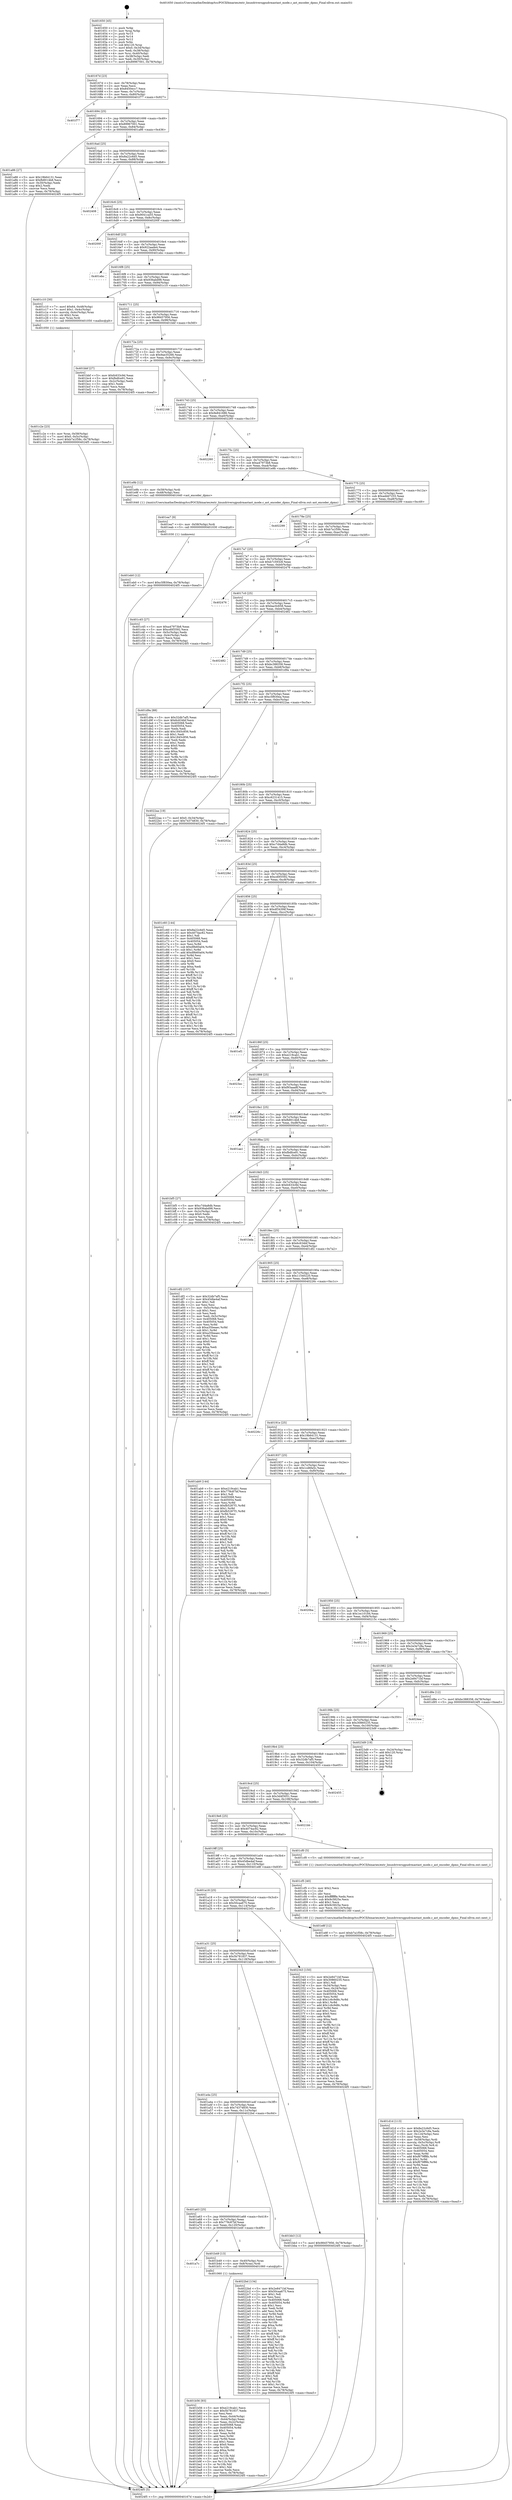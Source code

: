 digraph "0x401650" {
  label = "0x401650 (/mnt/c/Users/mathe/Desktop/tcc/POCII/binaries/extr_linuxdriversgpudrmastast_mode.c_ast_encoder_dpms_Final-ollvm.out::main(0))"
  labelloc = "t"
  node[shape=record]

  Entry [label="",width=0.3,height=0.3,shape=circle,fillcolor=black,style=filled]
  "0x40167d" [label="{
     0x40167d [23]\l
     | [instrs]\l
     &nbsp;&nbsp;0x40167d \<+3\>: mov -0x78(%rbp),%eax\l
     &nbsp;&nbsp;0x401680 \<+2\>: mov %eax,%ecx\l
     &nbsp;&nbsp;0x401682 \<+6\>: sub $0x8450ecc7,%ecx\l
     &nbsp;&nbsp;0x401688 \<+3\>: mov %eax,-0x7c(%rbp)\l
     &nbsp;&nbsp;0x40168b \<+3\>: mov %ecx,-0x80(%rbp)\l
     &nbsp;&nbsp;0x40168e \<+6\>: je 0000000000401f77 \<main+0x927\>\l
  }"]
  "0x401f77" [label="{
     0x401f77\l
  }", style=dashed]
  "0x401694" [label="{
     0x401694 [25]\l
     | [instrs]\l
     &nbsp;&nbsp;0x401694 \<+5\>: jmp 0000000000401699 \<main+0x49\>\l
     &nbsp;&nbsp;0x401699 \<+3\>: mov -0x7c(%rbp),%eax\l
     &nbsp;&nbsp;0x40169c \<+5\>: sub $0x89967001,%eax\l
     &nbsp;&nbsp;0x4016a1 \<+6\>: mov %eax,-0x84(%rbp)\l
     &nbsp;&nbsp;0x4016a7 \<+6\>: je 0000000000401a86 \<main+0x436\>\l
  }"]
  Exit [label="",width=0.3,height=0.3,shape=circle,fillcolor=black,style=filled,peripheries=2]
  "0x401a86" [label="{
     0x401a86 [27]\l
     | [instrs]\l
     &nbsp;&nbsp;0x401a86 \<+5\>: mov $0x19b64131,%eax\l
     &nbsp;&nbsp;0x401a8b \<+5\>: mov $0xfb8014b8,%ecx\l
     &nbsp;&nbsp;0x401a90 \<+3\>: mov -0x30(%rbp),%edx\l
     &nbsp;&nbsp;0x401a93 \<+3\>: cmp $0x2,%edx\l
     &nbsp;&nbsp;0x401a96 \<+3\>: cmovne %ecx,%eax\l
     &nbsp;&nbsp;0x401a99 \<+3\>: mov %eax,-0x78(%rbp)\l
     &nbsp;&nbsp;0x401a9c \<+5\>: jmp 00000000004024f5 \<main+0xea5\>\l
  }"]
  "0x4016ad" [label="{
     0x4016ad [25]\l
     | [instrs]\l
     &nbsp;&nbsp;0x4016ad \<+5\>: jmp 00000000004016b2 \<main+0x62\>\l
     &nbsp;&nbsp;0x4016b2 \<+3\>: mov -0x7c(%rbp),%eax\l
     &nbsp;&nbsp;0x4016b5 \<+5\>: sub $0x8a22c6d5,%eax\l
     &nbsp;&nbsp;0x4016ba \<+6\>: mov %eax,-0x88(%rbp)\l
     &nbsp;&nbsp;0x4016c0 \<+6\>: je 0000000000402408 \<main+0xdb8\>\l
  }"]
  "0x4024f5" [label="{
     0x4024f5 [5]\l
     | [instrs]\l
     &nbsp;&nbsp;0x4024f5 \<+5\>: jmp 000000000040167d \<main+0x2d\>\l
  }"]
  "0x401650" [label="{
     0x401650 [45]\l
     | [instrs]\l
     &nbsp;&nbsp;0x401650 \<+1\>: push %rbp\l
     &nbsp;&nbsp;0x401651 \<+3\>: mov %rsp,%rbp\l
     &nbsp;&nbsp;0x401654 \<+2\>: push %r15\l
     &nbsp;&nbsp;0x401656 \<+2\>: push %r14\l
     &nbsp;&nbsp;0x401658 \<+2\>: push %r12\l
     &nbsp;&nbsp;0x40165a \<+1\>: push %rbx\l
     &nbsp;&nbsp;0x40165b \<+7\>: sub $0x120,%rsp\l
     &nbsp;&nbsp;0x401662 \<+7\>: movl $0x0,-0x34(%rbp)\l
     &nbsp;&nbsp;0x401669 \<+3\>: mov %edi,-0x38(%rbp)\l
     &nbsp;&nbsp;0x40166c \<+4\>: mov %rsi,-0x40(%rbp)\l
     &nbsp;&nbsp;0x401670 \<+3\>: mov -0x38(%rbp),%edi\l
     &nbsp;&nbsp;0x401673 \<+3\>: mov %edi,-0x30(%rbp)\l
     &nbsp;&nbsp;0x401676 \<+7\>: movl $0x89967001,-0x78(%rbp)\l
  }"]
  "0x401eb0" [label="{
     0x401eb0 [12]\l
     | [instrs]\l
     &nbsp;&nbsp;0x401eb0 \<+7\>: movl $0xc5f830ea,-0x78(%rbp)\l
     &nbsp;&nbsp;0x401eb7 \<+5\>: jmp 00000000004024f5 \<main+0xea5\>\l
  }"]
  "0x402408" [label="{
     0x402408\l
  }", style=dashed]
  "0x4016c6" [label="{
     0x4016c6 [25]\l
     | [instrs]\l
     &nbsp;&nbsp;0x4016c6 \<+5\>: jmp 00000000004016cb \<main+0x7b\>\l
     &nbsp;&nbsp;0x4016cb \<+3\>: mov -0x7c(%rbp),%eax\l
     &nbsp;&nbsp;0x4016ce \<+5\>: sub $0x9041ca55,%eax\l
     &nbsp;&nbsp;0x4016d3 \<+6\>: mov %eax,-0x8c(%rbp)\l
     &nbsp;&nbsp;0x4016d9 \<+6\>: je 000000000040200f \<main+0x9bf\>\l
  }"]
  "0x401ea7" [label="{
     0x401ea7 [9]\l
     | [instrs]\l
     &nbsp;&nbsp;0x401ea7 \<+4\>: mov -0x58(%rbp),%rdi\l
     &nbsp;&nbsp;0x401eab \<+5\>: call 0000000000401030 \<free@plt\>\l
     | [calls]\l
     &nbsp;&nbsp;0x401030 \{1\} (unknown)\l
  }"]
  "0x40200f" [label="{
     0x40200f\l
  }", style=dashed]
  "0x4016df" [label="{
     0x4016df [25]\l
     | [instrs]\l
     &nbsp;&nbsp;0x4016df \<+5\>: jmp 00000000004016e4 \<main+0x94\>\l
     &nbsp;&nbsp;0x4016e4 \<+3\>: mov -0x7c(%rbp),%eax\l
     &nbsp;&nbsp;0x4016e7 \<+5\>: sub $0x922aade4,%eax\l
     &nbsp;&nbsp;0x4016ec \<+6\>: mov %eax,-0x90(%rbp)\l
     &nbsp;&nbsp;0x4016f2 \<+6\>: je 0000000000401ebc \<main+0x86c\>\l
  }"]
  "0x401d1d" [label="{
     0x401d1d [113]\l
     | [instrs]\l
     &nbsp;&nbsp;0x401d1d \<+5\>: mov $0x8a22c6d5,%ecx\l
     &nbsp;&nbsp;0x401d22 \<+5\>: mov $0x2e3e7c8a,%edx\l
     &nbsp;&nbsp;0x401d27 \<+6\>: mov -0x124(%rbp),%esi\l
     &nbsp;&nbsp;0x401d2d \<+3\>: imul %eax,%esi\l
     &nbsp;&nbsp;0x401d30 \<+4\>: mov -0x58(%rbp),%rdi\l
     &nbsp;&nbsp;0x401d34 \<+4\>: movslq -0x5c(%rbp),%r8\l
     &nbsp;&nbsp;0x401d38 \<+4\>: mov %esi,(%rdi,%r8,4)\l
     &nbsp;&nbsp;0x401d3c \<+7\>: mov 0x405068,%eax\l
     &nbsp;&nbsp;0x401d43 \<+7\>: mov 0x405054,%esi\l
     &nbsp;&nbsp;0x401d4a \<+3\>: mov %eax,%r9d\l
     &nbsp;&nbsp;0x401d4d \<+7\>: add $0xf679ff8b,%r9d\l
     &nbsp;&nbsp;0x401d54 \<+4\>: sub $0x1,%r9d\l
     &nbsp;&nbsp;0x401d58 \<+7\>: sub $0xf679ff8b,%r9d\l
     &nbsp;&nbsp;0x401d5f \<+4\>: imul %r9d,%eax\l
     &nbsp;&nbsp;0x401d63 \<+3\>: and $0x1,%eax\l
     &nbsp;&nbsp;0x401d66 \<+3\>: cmp $0x0,%eax\l
     &nbsp;&nbsp;0x401d69 \<+4\>: sete %r10b\l
     &nbsp;&nbsp;0x401d6d \<+3\>: cmp $0xa,%esi\l
     &nbsp;&nbsp;0x401d70 \<+4\>: setl %r11b\l
     &nbsp;&nbsp;0x401d74 \<+3\>: mov %r10b,%bl\l
     &nbsp;&nbsp;0x401d77 \<+3\>: and %r11b,%bl\l
     &nbsp;&nbsp;0x401d7a \<+3\>: xor %r11b,%r10b\l
     &nbsp;&nbsp;0x401d7d \<+3\>: or %r10b,%bl\l
     &nbsp;&nbsp;0x401d80 \<+3\>: test $0x1,%bl\l
     &nbsp;&nbsp;0x401d83 \<+3\>: cmovne %edx,%ecx\l
     &nbsp;&nbsp;0x401d86 \<+3\>: mov %ecx,-0x78(%rbp)\l
     &nbsp;&nbsp;0x401d89 \<+5\>: jmp 00000000004024f5 \<main+0xea5\>\l
  }"]
  "0x401ebc" [label="{
     0x401ebc\l
  }", style=dashed]
  "0x4016f8" [label="{
     0x4016f8 [25]\l
     | [instrs]\l
     &nbsp;&nbsp;0x4016f8 \<+5\>: jmp 00000000004016fd \<main+0xad\>\l
     &nbsp;&nbsp;0x4016fd \<+3\>: mov -0x7c(%rbp),%eax\l
     &nbsp;&nbsp;0x401700 \<+5\>: sub $0x936abd98,%eax\l
     &nbsp;&nbsp;0x401705 \<+6\>: mov %eax,-0x94(%rbp)\l
     &nbsp;&nbsp;0x40170b \<+6\>: je 0000000000401c10 \<main+0x5c0\>\l
  }"]
  "0x401cf5" [label="{
     0x401cf5 [40]\l
     | [instrs]\l
     &nbsp;&nbsp;0x401cf5 \<+5\>: mov $0x2,%ecx\l
     &nbsp;&nbsp;0x401cfa \<+1\>: cltd\l
     &nbsp;&nbsp;0x401cfb \<+2\>: idiv %ecx\l
     &nbsp;&nbsp;0x401cfd \<+6\>: imul $0xfffffffe,%edx,%ecx\l
     &nbsp;&nbsp;0x401d03 \<+6\>: sub $0x9c5825e,%ecx\l
     &nbsp;&nbsp;0x401d09 \<+3\>: add $0x1,%ecx\l
     &nbsp;&nbsp;0x401d0c \<+6\>: add $0x9c5825e,%ecx\l
     &nbsp;&nbsp;0x401d12 \<+6\>: mov %ecx,-0x124(%rbp)\l
     &nbsp;&nbsp;0x401d18 \<+5\>: call 0000000000401160 \<next_i\>\l
     | [calls]\l
     &nbsp;&nbsp;0x401160 \{1\} (/mnt/c/Users/mathe/Desktop/tcc/POCII/binaries/extr_linuxdriversgpudrmastast_mode.c_ast_encoder_dpms_Final-ollvm.out::next_i)\l
  }"]
  "0x401c10" [label="{
     0x401c10 [30]\l
     | [instrs]\l
     &nbsp;&nbsp;0x401c10 \<+7\>: movl $0x64,-0x48(%rbp)\l
     &nbsp;&nbsp;0x401c17 \<+7\>: movl $0x1,-0x4c(%rbp)\l
     &nbsp;&nbsp;0x401c1e \<+4\>: movslq -0x4c(%rbp),%rax\l
     &nbsp;&nbsp;0x401c22 \<+4\>: shl $0x2,%rax\l
     &nbsp;&nbsp;0x401c26 \<+3\>: mov %rax,%rdi\l
     &nbsp;&nbsp;0x401c29 \<+5\>: call 0000000000401050 \<malloc@plt\>\l
     | [calls]\l
     &nbsp;&nbsp;0x401050 \{1\} (unknown)\l
  }"]
  "0x401711" [label="{
     0x401711 [25]\l
     | [instrs]\l
     &nbsp;&nbsp;0x401711 \<+5\>: jmp 0000000000401716 \<main+0xc6\>\l
     &nbsp;&nbsp;0x401716 \<+3\>: mov -0x7c(%rbp),%eax\l
     &nbsp;&nbsp;0x401719 \<+5\>: sub $0x98457956,%eax\l
     &nbsp;&nbsp;0x40171e \<+6\>: mov %eax,-0x98(%rbp)\l
     &nbsp;&nbsp;0x401724 \<+6\>: je 0000000000401bbf \<main+0x56f\>\l
  }"]
  "0x401c2e" [label="{
     0x401c2e [23]\l
     | [instrs]\l
     &nbsp;&nbsp;0x401c2e \<+4\>: mov %rax,-0x58(%rbp)\l
     &nbsp;&nbsp;0x401c32 \<+7\>: movl $0x0,-0x5c(%rbp)\l
     &nbsp;&nbsp;0x401c39 \<+7\>: movl $0xb7a1f58c,-0x78(%rbp)\l
     &nbsp;&nbsp;0x401c40 \<+5\>: jmp 00000000004024f5 \<main+0xea5\>\l
  }"]
  "0x401bbf" [label="{
     0x401bbf [27]\l
     | [instrs]\l
     &nbsp;&nbsp;0x401bbf \<+5\>: mov $0xfc633c9d,%eax\l
     &nbsp;&nbsp;0x401bc4 \<+5\>: mov $0xfbdfce91,%ecx\l
     &nbsp;&nbsp;0x401bc9 \<+3\>: mov -0x2c(%rbp),%edx\l
     &nbsp;&nbsp;0x401bcc \<+3\>: cmp $0x1,%edx\l
     &nbsp;&nbsp;0x401bcf \<+3\>: cmovl %ecx,%eax\l
     &nbsp;&nbsp;0x401bd2 \<+3\>: mov %eax,-0x78(%rbp)\l
     &nbsp;&nbsp;0x401bd5 \<+5\>: jmp 00000000004024f5 \<main+0xea5\>\l
  }"]
  "0x40172a" [label="{
     0x40172a [25]\l
     | [instrs]\l
     &nbsp;&nbsp;0x40172a \<+5\>: jmp 000000000040172f \<main+0xdf\>\l
     &nbsp;&nbsp;0x40172f \<+3\>: mov -0x7c(%rbp),%eax\l
     &nbsp;&nbsp;0x401732 \<+5\>: sub $0x9ae35266,%eax\l
     &nbsp;&nbsp;0x401737 \<+6\>: mov %eax,-0x9c(%rbp)\l
     &nbsp;&nbsp;0x40173d \<+6\>: je 0000000000402168 \<main+0xb18\>\l
  }"]
  "0x401b56" [label="{
     0x401b56 [93]\l
     | [instrs]\l
     &nbsp;&nbsp;0x401b56 \<+5\>: mov $0xe219cab1,%ecx\l
     &nbsp;&nbsp;0x401b5b \<+5\>: mov $0x5b781837,%edx\l
     &nbsp;&nbsp;0x401b60 \<+2\>: xor %esi,%esi\l
     &nbsp;&nbsp;0x401b62 \<+3\>: mov %eax,-0x44(%rbp)\l
     &nbsp;&nbsp;0x401b65 \<+3\>: mov -0x44(%rbp),%eax\l
     &nbsp;&nbsp;0x401b68 \<+3\>: mov %eax,-0x2c(%rbp)\l
     &nbsp;&nbsp;0x401b6b \<+7\>: mov 0x405068,%eax\l
     &nbsp;&nbsp;0x401b72 \<+8\>: mov 0x405054,%r8d\l
     &nbsp;&nbsp;0x401b7a \<+3\>: sub $0x1,%esi\l
     &nbsp;&nbsp;0x401b7d \<+3\>: mov %eax,%r9d\l
     &nbsp;&nbsp;0x401b80 \<+3\>: add %esi,%r9d\l
     &nbsp;&nbsp;0x401b83 \<+4\>: imul %r9d,%eax\l
     &nbsp;&nbsp;0x401b87 \<+3\>: and $0x1,%eax\l
     &nbsp;&nbsp;0x401b8a \<+3\>: cmp $0x0,%eax\l
     &nbsp;&nbsp;0x401b8d \<+4\>: sete %r10b\l
     &nbsp;&nbsp;0x401b91 \<+4\>: cmp $0xa,%r8d\l
     &nbsp;&nbsp;0x401b95 \<+4\>: setl %r11b\l
     &nbsp;&nbsp;0x401b99 \<+3\>: mov %r10b,%bl\l
     &nbsp;&nbsp;0x401b9c \<+3\>: and %r11b,%bl\l
     &nbsp;&nbsp;0x401b9f \<+3\>: xor %r11b,%r10b\l
     &nbsp;&nbsp;0x401ba2 \<+3\>: or %r10b,%bl\l
     &nbsp;&nbsp;0x401ba5 \<+3\>: test $0x1,%bl\l
     &nbsp;&nbsp;0x401ba8 \<+3\>: cmovne %edx,%ecx\l
     &nbsp;&nbsp;0x401bab \<+3\>: mov %ecx,-0x78(%rbp)\l
     &nbsp;&nbsp;0x401bae \<+5\>: jmp 00000000004024f5 \<main+0xea5\>\l
  }"]
  "0x402168" [label="{
     0x402168\l
  }", style=dashed]
  "0x401743" [label="{
     0x401743 [25]\l
     | [instrs]\l
     &nbsp;&nbsp;0x401743 \<+5\>: jmp 0000000000401748 \<main+0xf8\>\l
     &nbsp;&nbsp;0x401748 \<+3\>: mov -0x7c(%rbp),%eax\l
     &nbsp;&nbsp;0x40174b \<+5\>: sub $0x9e841686,%eax\l
     &nbsp;&nbsp;0x401750 \<+6\>: mov %eax,-0xa0(%rbp)\l
     &nbsp;&nbsp;0x401756 \<+6\>: je 0000000000402260 \<main+0xc10\>\l
  }"]
  "0x401a7c" [label="{
     0x401a7c\l
  }", style=dashed]
  "0x402260" [label="{
     0x402260\l
  }", style=dashed]
  "0x40175c" [label="{
     0x40175c [25]\l
     | [instrs]\l
     &nbsp;&nbsp;0x40175c \<+5\>: jmp 0000000000401761 \<main+0x111\>\l
     &nbsp;&nbsp;0x401761 \<+3\>: mov -0x7c(%rbp),%eax\l
     &nbsp;&nbsp;0x401764 \<+5\>: sub $0xa47973b8,%eax\l
     &nbsp;&nbsp;0x401769 \<+6\>: mov %eax,-0xa4(%rbp)\l
     &nbsp;&nbsp;0x40176f \<+6\>: je 0000000000401e9b \<main+0x84b\>\l
  }"]
  "0x401b49" [label="{
     0x401b49 [13]\l
     | [instrs]\l
     &nbsp;&nbsp;0x401b49 \<+4\>: mov -0x40(%rbp),%rax\l
     &nbsp;&nbsp;0x401b4d \<+4\>: mov 0x8(%rax),%rdi\l
     &nbsp;&nbsp;0x401b51 \<+5\>: call 0000000000401060 \<atoi@plt\>\l
     | [calls]\l
     &nbsp;&nbsp;0x401060 \{1\} (unknown)\l
  }"]
  "0x401e9b" [label="{
     0x401e9b [12]\l
     | [instrs]\l
     &nbsp;&nbsp;0x401e9b \<+4\>: mov -0x58(%rbp),%rdi\l
     &nbsp;&nbsp;0x401e9f \<+3\>: mov -0x48(%rbp),%esi\l
     &nbsp;&nbsp;0x401ea2 \<+5\>: call 0000000000401640 \<ast_encoder_dpms\>\l
     | [calls]\l
     &nbsp;&nbsp;0x401640 \{1\} (/mnt/c/Users/mathe/Desktop/tcc/POCII/binaries/extr_linuxdriversgpudrmastast_mode.c_ast_encoder_dpms_Final-ollvm.out::ast_encoder_dpms)\l
  }"]
  "0x401775" [label="{
     0x401775 [25]\l
     | [instrs]\l
     &nbsp;&nbsp;0x401775 \<+5\>: jmp 000000000040177a \<main+0x12a\>\l
     &nbsp;&nbsp;0x40177a \<+3\>: mov -0x7c(%rbp),%eax\l
     &nbsp;&nbsp;0x40177d \<+5\>: sub $0xaddd7255,%eax\l
     &nbsp;&nbsp;0x401782 \<+6\>: mov %eax,-0xa8(%rbp)\l
     &nbsp;&nbsp;0x401788 \<+6\>: je 0000000000402299 \<main+0xc49\>\l
  }"]
  "0x401a63" [label="{
     0x401a63 [25]\l
     | [instrs]\l
     &nbsp;&nbsp;0x401a63 \<+5\>: jmp 0000000000401a68 \<main+0x418\>\l
     &nbsp;&nbsp;0x401a68 \<+3\>: mov -0x7c(%rbp),%eax\l
     &nbsp;&nbsp;0x401a6b \<+5\>: sub $0x778c87bf,%eax\l
     &nbsp;&nbsp;0x401a70 \<+6\>: mov %eax,-0x120(%rbp)\l
     &nbsp;&nbsp;0x401a76 \<+6\>: je 0000000000401b49 \<main+0x4f9\>\l
  }"]
  "0x402299" [label="{
     0x402299\l
  }", style=dashed]
  "0x40178e" [label="{
     0x40178e [25]\l
     | [instrs]\l
     &nbsp;&nbsp;0x40178e \<+5\>: jmp 0000000000401793 \<main+0x143\>\l
     &nbsp;&nbsp;0x401793 \<+3\>: mov -0x7c(%rbp),%eax\l
     &nbsp;&nbsp;0x401796 \<+5\>: sub $0xb7a1f58c,%eax\l
     &nbsp;&nbsp;0x40179b \<+6\>: mov %eax,-0xac(%rbp)\l
     &nbsp;&nbsp;0x4017a1 \<+6\>: je 0000000000401c45 \<main+0x5f5\>\l
  }"]
  "0x4022bd" [label="{
     0x4022bd [134]\l
     | [instrs]\l
     &nbsp;&nbsp;0x4022bd \<+5\>: mov $0x2e8471bf,%eax\l
     &nbsp;&nbsp;0x4022c2 \<+5\>: mov $0x50caa675,%ecx\l
     &nbsp;&nbsp;0x4022c7 \<+2\>: mov $0x1,%dl\l
     &nbsp;&nbsp;0x4022c9 \<+2\>: xor %esi,%esi\l
     &nbsp;&nbsp;0x4022cb \<+7\>: mov 0x405068,%edi\l
     &nbsp;&nbsp;0x4022d2 \<+8\>: mov 0x405054,%r8d\l
     &nbsp;&nbsp;0x4022da \<+3\>: sub $0x1,%esi\l
     &nbsp;&nbsp;0x4022dd \<+3\>: mov %edi,%r9d\l
     &nbsp;&nbsp;0x4022e0 \<+3\>: add %esi,%r9d\l
     &nbsp;&nbsp;0x4022e3 \<+4\>: imul %r9d,%edi\l
     &nbsp;&nbsp;0x4022e7 \<+3\>: and $0x1,%edi\l
     &nbsp;&nbsp;0x4022ea \<+3\>: cmp $0x0,%edi\l
     &nbsp;&nbsp;0x4022ed \<+4\>: sete %r10b\l
     &nbsp;&nbsp;0x4022f1 \<+4\>: cmp $0xa,%r8d\l
     &nbsp;&nbsp;0x4022f5 \<+4\>: setl %r11b\l
     &nbsp;&nbsp;0x4022f9 \<+3\>: mov %r10b,%bl\l
     &nbsp;&nbsp;0x4022fc \<+3\>: xor $0xff,%bl\l
     &nbsp;&nbsp;0x4022ff \<+3\>: mov %r11b,%r14b\l
     &nbsp;&nbsp;0x402302 \<+4\>: xor $0xff,%r14b\l
     &nbsp;&nbsp;0x402306 \<+3\>: xor $0x1,%dl\l
     &nbsp;&nbsp;0x402309 \<+3\>: mov %bl,%r15b\l
     &nbsp;&nbsp;0x40230c \<+4\>: and $0xff,%r15b\l
     &nbsp;&nbsp;0x402310 \<+3\>: and %dl,%r10b\l
     &nbsp;&nbsp;0x402313 \<+3\>: mov %r14b,%r12b\l
     &nbsp;&nbsp;0x402316 \<+4\>: and $0xff,%r12b\l
     &nbsp;&nbsp;0x40231a \<+3\>: and %dl,%r11b\l
     &nbsp;&nbsp;0x40231d \<+3\>: or %r10b,%r15b\l
     &nbsp;&nbsp;0x402320 \<+3\>: or %r11b,%r12b\l
     &nbsp;&nbsp;0x402323 \<+3\>: xor %r12b,%r15b\l
     &nbsp;&nbsp;0x402326 \<+3\>: or %r14b,%bl\l
     &nbsp;&nbsp;0x402329 \<+3\>: xor $0xff,%bl\l
     &nbsp;&nbsp;0x40232c \<+3\>: or $0x1,%dl\l
     &nbsp;&nbsp;0x40232f \<+2\>: and %dl,%bl\l
     &nbsp;&nbsp;0x402331 \<+3\>: or %bl,%r15b\l
     &nbsp;&nbsp;0x402334 \<+4\>: test $0x1,%r15b\l
     &nbsp;&nbsp;0x402338 \<+3\>: cmovne %ecx,%eax\l
     &nbsp;&nbsp;0x40233b \<+3\>: mov %eax,-0x78(%rbp)\l
     &nbsp;&nbsp;0x40233e \<+5\>: jmp 00000000004024f5 \<main+0xea5\>\l
  }"]
  "0x401c45" [label="{
     0x401c45 [27]\l
     | [instrs]\l
     &nbsp;&nbsp;0x401c45 \<+5\>: mov $0xa47973b8,%eax\l
     &nbsp;&nbsp;0x401c4a \<+5\>: mov $0xcd0f3592,%ecx\l
     &nbsp;&nbsp;0x401c4f \<+3\>: mov -0x5c(%rbp),%edx\l
     &nbsp;&nbsp;0x401c52 \<+3\>: cmp -0x4c(%rbp),%edx\l
     &nbsp;&nbsp;0x401c55 \<+3\>: cmovl %ecx,%eax\l
     &nbsp;&nbsp;0x401c58 \<+3\>: mov %eax,-0x78(%rbp)\l
     &nbsp;&nbsp;0x401c5b \<+5\>: jmp 00000000004024f5 \<main+0xea5\>\l
  }"]
  "0x4017a7" [label="{
     0x4017a7 [25]\l
     | [instrs]\l
     &nbsp;&nbsp;0x4017a7 \<+5\>: jmp 00000000004017ac \<main+0x15c\>\l
     &nbsp;&nbsp;0x4017ac \<+3\>: mov -0x7c(%rbp),%eax\l
     &nbsp;&nbsp;0x4017af \<+5\>: sub $0xb7c593c8,%eax\l
     &nbsp;&nbsp;0x4017b4 \<+6\>: mov %eax,-0xb0(%rbp)\l
     &nbsp;&nbsp;0x4017ba \<+6\>: je 0000000000402476 \<main+0xe26\>\l
  }"]
  "0x401a4a" [label="{
     0x401a4a [25]\l
     | [instrs]\l
     &nbsp;&nbsp;0x401a4a \<+5\>: jmp 0000000000401a4f \<main+0x3ff\>\l
     &nbsp;&nbsp;0x401a4f \<+3\>: mov -0x7c(%rbp),%eax\l
     &nbsp;&nbsp;0x401a52 \<+5\>: sub $0x74374830,%eax\l
     &nbsp;&nbsp;0x401a57 \<+6\>: mov %eax,-0x11c(%rbp)\l
     &nbsp;&nbsp;0x401a5d \<+6\>: je 00000000004022bd \<main+0xc6d\>\l
  }"]
  "0x402476" [label="{
     0x402476\l
  }", style=dashed]
  "0x4017c0" [label="{
     0x4017c0 [25]\l
     | [instrs]\l
     &nbsp;&nbsp;0x4017c0 \<+5\>: jmp 00000000004017c5 \<main+0x175\>\l
     &nbsp;&nbsp;0x4017c5 \<+3\>: mov -0x7c(%rbp),%eax\l
     &nbsp;&nbsp;0x4017c8 \<+5\>: sub $0xbac0c658,%eax\l
     &nbsp;&nbsp;0x4017cd \<+6\>: mov %eax,-0xb4(%rbp)\l
     &nbsp;&nbsp;0x4017d3 \<+6\>: je 0000000000402482 \<main+0xe32\>\l
  }"]
  "0x401bb3" [label="{
     0x401bb3 [12]\l
     | [instrs]\l
     &nbsp;&nbsp;0x401bb3 \<+7\>: movl $0x98457956,-0x78(%rbp)\l
     &nbsp;&nbsp;0x401bba \<+5\>: jmp 00000000004024f5 \<main+0xea5\>\l
  }"]
  "0x402482" [label="{
     0x402482\l
  }", style=dashed]
  "0x4017d9" [label="{
     0x4017d9 [25]\l
     | [instrs]\l
     &nbsp;&nbsp;0x4017d9 \<+5\>: jmp 00000000004017de \<main+0x18e\>\l
     &nbsp;&nbsp;0x4017de \<+3\>: mov -0x7c(%rbp),%eax\l
     &nbsp;&nbsp;0x4017e1 \<+5\>: sub $0xbc388358,%eax\l
     &nbsp;&nbsp;0x4017e6 \<+6\>: mov %eax,-0xb8(%rbp)\l
     &nbsp;&nbsp;0x4017ec \<+6\>: je 0000000000401d9a \<main+0x74a\>\l
  }"]
  "0x401a31" [label="{
     0x401a31 [25]\l
     | [instrs]\l
     &nbsp;&nbsp;0x401a31 \<+5\>: jmp 0000000000401a36 \<main+0x3e6\>\l
     &nbsp;&nbsp;0x401a36 \<+3\>: mov -0x7c(%rbp),%eax\l
     &nbsp;&nbsp;0x401a39 \<+5\>: sub $0x5b781837,%eax\l
     &nbsp;&nbsp;0x401a3e \<+6\>: mov %eax,-0x118(%rbp)\l
     &nbsp;&nbsp;0x401a44 \<+6\>: je 0000000000401bb3 \<main+0x563\>\l
  }"]
  "0x401d9a" [label="{
     0x401d9a [88]\l
     | [instrs]\l
     &nbsp;&nbsp;0x401d9a \<+5\>: mov $0x32db7af5,%eax\l
     &nbsp;&nbsp;0x401d9f \<+5\>: mov $0x6c634bf,%ecx\l
     &nbsp;&nbsp;0x401da4 \<+7\>: mov 0x405068,%edx\l
     &nbsp;&nbsp;0x401dab \<+7\>: mov 0x405054,%esi\l
     &nbsp;&nbsp;0x401db2 \<+2\>: mov %edx,%edi\l
     &nbsp;&nbsp;0x401db4 \<+6\>: add $0x1845c856,%edi\l
     &nbsp;&nbsp;0x401dba \<+3\>: sub $0x1,%edi\l
     &nbsp;&nbsp;0x401dbd \<+6\>: sub $0x1845c856,%edi\l
     &nbsp;&nbsp;0x401dc3 \<+3\>: imul %edi,%edx\l
     &nbsp;&nbsp;0x401dc6 \<+3\>: and $0x1,%edx\l
     &nbsp;&nbsp;0x401dc9 \<+3\>: cmp $0x0,%edx\l
     &nbsp;&nbsp;0x401dcc \<+4\>: sete %r8b\l
     &nbsp;&nbsp;0x401dd0 \<+3\>: cmp $0xa,%esi\l
     &nbsp;&nbsp;0x401dd3 \<+4\>: setl %r9b\l
     &nbsp;&nbsp;0x401dd7 \<+3\>: mov %r8b,%r10b\l
     &nbsp;&nbsp;0x401dda \<+3\>: and %r9b,%r10b\l
     &nbsp;&nbsp;0x401ddd \<+3\>: xor %r9b,%r8b\l
     &nbsp;&nbsp;0x401de0 \<+3\>: or %r8b,%r10b\l
     &nbsp;&nbsp;0x401de3 \<+4\>: test $0x1,%r10b\l
     &nbsp;&nbsp;0x401de7 \<+3\>: cmovne %ecx,%eax\l
     &nbsp;&nbsp;0x401dea \<+3\>: mov %eax,-0x78(%rbp)\l
     &nbsp;&nbsp;0x401ded \<+5\>: jmp 00000000004024f5 \<main+0xea5\>\l
  }"]
  "0x4017f2" [label="{
     0x4017f2 [25]\l
     | [instrs]\l
     &nbsp;&nbsp;0x4017f2 \<+5\>: jmp 00000000004017f7 \<main+0x1a7\>\l
     &nbsp;&nbsp;0x4017f7 \<+3\>: mov -0x7c(%rbp),%eax\l
     &nbsp;&nbsp;0x4017fa \<+5\>: sub $0xc5f830ea,%eax\l
     &nbsp;&nbsp;0x4017ff \<+6\>: mov %eax,-0xbc(%rbp)\l
     &nbsp;&nbsp;0x401805 \<+6\>: je 00000000004022aa \<main+0xc5a\>\l
  }"]
  "0x402343" [label="{
     0x402343 [150]\l
     | [instrs]\l
     &nbsp;&nbsp;0x402343 \<+5\>: mov $0x2e8471bf,%eax\l
     &nbsp;&nbsp;0x402348 \<+5\>: mov $0x30860235,%ecx\l
     &nbsp;&nbsp;0x40234d \<+2\>: mov $0x1,%dl\l
     &nbsp;&nbsp;0x40234f \<+3\>: mov -0x34(%rbp),%esi\l
     &nbsp;&nbsp;0x402352 \<+3\>: mov %esi,-0x24(%rbp)\l
     &nbsp;&nbsp;0x402355 \<+7\>: mov 0x405068,%esi\l
     &nbsp;&nbsp;0x40235c \<+7\>: mov 0x405054,%edi\l
     &nbsp;&nbsp;0x402363 \<+3\>: mov %esi,%r8d\l
     &nbsp;&nbsp;0x402366 \<+7\>: sub $0x1c6c9d8c,%r8d\l
     &nbsp;&nbsp;0x40236d \<+4\>: sub $0x1,%r8d\l
     &nbsp;&nbsp;0x402371 \<+7\>: add $0x1c6c9d8c,%r8d\l
     &nbsp;&nbsp;0x402378 \<+4\>: imul %r8d,%esi\l
     &nbsp;&nbsp;0x40237c \<+3\>: and $0x1,%esi\l
     &nbsp;&nbsp;0x40237f \<+3\>: cmp $0x0,%esi\l
     &nbsp;&nbsp;0x402382 \<+4\>: sete %r9b\l
     &nbsp;&nbsp;0x402386 \<+3\>: cmp $0xa,%edi\l
     &nbsp;&nbsp;0x402389 \<+4\>: setl %r10b\l
     &nbsp;&nbsp;0x40238d \<+3\>: mov %r9b,%r11b\l
     &nbsp;&nbsp;0x402390 \<+4\>: xor $0xff,%r11b\l
     &nbsp;&nbsp;0x402394 \<+3\>: mov %r10b,%bl\l
     &nbsp;&nbsp;0x402397 \<+3\>: xor $0xff,%bl\l
     &nbsp;&nbsp;0x40239a \<+3\>: xor $0x1,%dl\l
     &nbsp;&nbsp;0x40239d \<+3\>: mov %r11b,%r14b\l
     &nbsp;&nbsp;0x4023a0 \<+4\>: and $0xff,%r14b\l
     &nbsp;&nbsp;0x4023a4 \<+3\>: and %dl,%r9b\l
     &nbsp;&nbsp;0x4023a7 \<+3\>: mov %bl,%r15b\l
     &nbsp;&nbsp;0x4023aa \<+4\>: and $0xff,%r15b\l
     &nbsp;&nbsp;0x4023ae \<+3\>: and %dl,%r10b\l
     &nbsp;&nbsp;0x4023b1 \<+3\>: or %r9b,%r14b\l
     &nbsp;&nbsp;0x4023b4 \<+3\>: or %r10b,%r15b\l
     &nbsp;&nbsp;0x4023b7 \<+3\>: xor %r15b,%r14b\l
     &nbsp;&nbsp;0x4023ba \<+3\>: or %bl,%r11b\l
     &nbsp;&nbsp;0x4023bd \<+4\>: xor $0xff,%r11b\l
     &nbsp;&nbsp;0x4023c1 \<+3\>: or $0x1,%dl\l
     &nbsp;&nbsp;0x4023c4 \<+3\>: and %dl,%r11b\l
     &nbsp;&nbsp;0x4023c7 \<+3\>: or %r11b,%r14b\l
     &nbsp;&nbsp;0x4023ca \<+4\>: test $0x1,%r14b\l
     &nbsp;&nbsp;0x4023ce \<+3\>: cmovne %ecx,%eax\l
     &nbsp;&nbsp;0x4023d1 \<+3\>: mov %eax,-0x78(%rbp)\l
     &nbsp;&nbsp;0x4023d4 \<+5\>: jmp 00000000004024f5 \<main+0xea5\>\l
  }"]
  "0x4022aa" [label="{
     0x4022aa [19]\l
     | [instrs]\l
     &nbsp;&nbsp;0x4022aa \<+7\>: movl $0x0,-0x34(%rbp)\l
     &nbsp;&nbsp;0x4022b1 \<+7\>: movl $0x74374830,-0x78(%rbp)\l
     &nbsp;&nbsp;0x4022b8 \<+5\>: jmp 00000000004024f5 \<main+0xea5\>\l
  }"]
  "0x40180b" [label="{
     0x40180b [25]\l
     | [instrs]\l
     &nbsp;&nbsp;0x40180b \<+5\>: jmp 0000000000401810 \<main+0x1c0\>\l
     &nbsp;&nbsp;0x401810 \<+3\>: mov -0x7c(%rbp),%eax\l
     &nbsp;&nbsp;0x401813 \<+5\>: sub $0xc6231415,%eax\l
     &nbsp;&nbsp;0x401818 \<+6\>: mov %eax,-0xc0(%rbp)\l
     &nbsp;&nbsp;0x40181e \<+6\>: je 000000000040202a \<main+0x9da\>\l
  }"]
  "0x401a18" [label="{
     0x401a18 [25]\l
     | [instrs]\l
     &nbsp;&nbsp;0x401a18 \<+5\>: jmp 0000000000401a1d \<main+0x3cd\>\l
     &nbsp;&nbsp;0x401a1d \<+3\>: mov -0x7c(%rbp),%eax\l
     &nbsp;&nbsp;0x401a20 \<+5\>: sub $0x50caa675,%eax\l
     &nbsp;&nbsp;0x401a25 \<+6\>: mov %eax,-0x114(%rbp)\l
     &nbsp;&nbsp;0x401a2b \<+6\>: je 0000000000402343 \<main+0xcf3\>\l
  }"]
  "0x40202a" [label="{
     0x40202a\l
  }", style=dashed]
  "0x401824" [label="{
     0x401824 [25]\l
     | [instrs]\l
     &nbsp;&nbsp;0x401824 \<+5\>: jmp 0000000000401829 \<main+0x1d9\>\l
     &nbsp;&nbsp;0x401829 \<+3\>: mov -0x7c(%rbp),%eax\l
     &nbsp;&nbsp;0x40182c \<+5\>: sub $0xc7d4a8db,%eax\l
     &nbsp;&nbsp;0x401831 \<+6\>: mov %eax,-0xc4(%rbp)\l
     &nbsp;&nbsp;0x401837 \<+6\>: je 000000000040228d \<main+0xc3d\>\l
  }"]
  "0x401e8f" [label="{
     0x401e8f [12]\l
     | [instrs]\l
     &nbsp;&nbsp;0x401e8f \<+7\>: movl $0xb7a1f58c,-0x78(%rbp)\l
     &nbsp;&nbsp;0x401e96 \<+5\>: jmp 00000000004024f5 \<main+0xea5\>\l
  }"]
  "0x40228d" [label="{
     0x40228d\l
  }", style=dashed]
  "0x40183d" [label="{
     0x40183d [25]\l
     | [instrs]\l
     &nbsp;&nbsp;0x40183d \<+5\>: jmp 0000000000401842 \<main+0x1f2\>\l
     &nbsp;&nbsp;0x401842 \<+3\>: mov -0x7c(%rbp),%eax\l
     &nbsp;&nbsp;0x401845 \<+5\>: sub $0xcd0f3592,%eax\l
     &nbsp;&nbsp;0x40184a \<+6\>: mov %eax,-0xc8(%rbp)\l
     &nbsp;&nbsp;0x401850 \<+6\>: je 0000000000401c60 \<main+0x610\>\l
  }"]
  "0x4019ff" [label="{
     0x4019ff [25]\l
     | [instrs]\l
     &nbsp;&nbsp;0x4019ff \<+5\>: jmp 0000000000401a04 \<main+0x3b4\>\l
     &nbsp;&nbsp;0x401a04 \<+3\>: mov -0x7c(%rbp),%eax\l
     &nbsp;&nbsp;0x401a07 \<+5\>: sub $0x45dbe4af,%eax\l
     &nbsp;&nbsp;0x401a0c \<+6\>: mov %eax,-0x110(%rbp)\l
     &nbsp;&nbsp;0x401a12 \<+6\>: je 0000000000401e8f \<main+0x83f\>\l
  }"]
  "0x401c60" [label="{
     0x401c60 [144]\l
     | [instrs]\l
     &nbsp;&nbsp;0x401c60 \<+5\>: mov $0x8a22c6d5,%eax\l
     &nbsp;&nbsp;0x401c65 \<+5\>: mov $0x4074ac82,%ecx\l
     &nbsp;&nbsp;0x401c6a \<+2\>: mov $0x1,%dl\l
     &nbsp;&nbsp;0x401c6c \<+7\>: mov 0x405068,%esi\l
     &nbsp;&nbsp;0x401c73 \<+7\>: mov 0x405054,%edi\l
     &nbsp;&nbsp;0x401c7a \<+3\>: mov %esi,%r8d\l
     &nbsp;&nbsp;0x401c7d \<+7\>: sub $0xd9b60a04,%r8d\l
     &nbsp;&nbsp;0x401c84 \<+4\>: sub $0x1,%r8d\l
     &nbsp;&nbsp;0x401c88 \<+7\>: add $0xd9b60a04,%r8d\l
     &nbsp;&nbsp;0x401c8f \<+4\>: imul %r8d,%esi\l
     &nbsp;&nbsp;0x401c93 \<+3\>: and $0x1,%esi\l
     &nbsp;&nbsp;0x401c96 \<+3\>: cmp $0x0,%esi\l
     &nbsp;&nbsp;0x401c99 \<+4\>: sete %r9b\l
     &nbsp;&nbsp;0x401c9d \<+3\>: cmp $0xa,%edi\l
     &nbsp;&nbsp;0x401ca0 \<+4\>: setl %r10b\l
     &nbsp;&nbsp;0x401ca4 \<+3\>: mov %r9b,%r11b\l
     &nbsp;&nbsp;0x401ca7 \<+4\>: xor $0xff,%r11b\l
     &nbsp;&nbsp;0x401cab \<+3\>: mov %r10b,%bl\l
     &nbsp;&nbsp;0x401cae \<+3\>: xor $0xff,%bl\l
     &nbsp;&nbsp;0x401cb1 \<+3\>: xor $0x1,%dl\l
     &nbsp;&nbsp;0x401cb4 \<+3\>: mov %r11b,%r14b\l
     &nbsp;&nbsp;0x401cb7 \<+4\>: and $0xff,%r14b\l
     &nbsp;&nbsp;0x401cbb \<+3\>: and %dl,%r9b\l
     &nbsp;&nbsp;0x401cbe \<+3\>: mov %bl,%r15b\l
     &nbsp;&nbsp;0x401cc1 \<+4\>: and $0xff,%r15b\l
     &nbsp;&nbsp;0x401cc5 \<+3\>: and %dl,%r10b\l
     &nbsp;&nbsp;0x401cc8 \<+3\>: or %r9b,%r14b\l
     &nbsp;&nbsp;0x401ccb \<+3\>: or %r10b,%r15b\l
     &nbsp;&nbsp;0x401cce \<+3\>: xor %r15b,%r14b\l
     &nbsp;&nbsp;0x401cd1 \<+3\>: or %bl,%r11b\l
     &nbsp;&nbsp;0x401cd4 \<+4\>: xor $0xff,%r11b\l
     &nbsp;&nbsp;0x401cd8 \<+3\>: or $0x1,%dl\l
     &nbsp;&nbsp;0x401cdb \<+3\>: and %dl,%r11b\l
     &nbsp;&nbsp;0x401cde \<+3\>: or %r11b,%r14b\l
     &nbsp;&nbsp;0x401ce1 \<+4\>: test $0x1,%r14b\l
     &nbsp;&nbsp;0x401ce5 \<+3\>: cmovne %ecx,%eax\l
     &nbsp;&nbsp;0x401ce8 \<+3\>: mov %eax,-0x78(%rbp)\l
     &nbsp;&nbsp;0x401ceb \<+5\>: jmp 00000000004024f5 \<main+0xea5\>\l
  }"]
  "0x401856" [label="{
     0x401856 [25]\l
     | [instrs]\l
     &nbsp;&nbsp;0x401856 \<+5\>: jmp 000000000040185b \<main+0x20b\>\l
     &nbsp;&nbsp;0x40185b \<+3\>: mov -0x7c(%rbp),%eax\l
     &nbsp;&nbsp;0x40185e \<+5\>: sub $0xdf343f4f,%eax\l
     &nbsp;&nbsp;0x401863 \<+6\>: mov %eax,-0xcc(%rbp)\l
     &nbsp;&nbsp;0x401869 \<+6\>: je 0000000000401ef1 \<main+0x8a1\>\l
  }"]
  "0x401cf0" [label="{
     0x401cf0 [5]\l
     | [instrs]\l
     &nbsp;&nbsp;0x401cf0 \<+5\>: call 0000000000401160 \<next_i\>\l
     | [calls]\l
     &nbsp;&nbsp;0x401160 \{1\} (/mnt/c/Users/mathe/Desktop/tcc/POCII/binaries/extr_linuxdriversgpudrmastast_mode.c_ast_encoder_dpms_Final-ollvm.out::next_i)\l
  }"]
  "0x401ef1" [label="{
     0x401ef1\l
  }", style=dashed]
  "0x40186f" [label="{
     0x40186f [25]\l
     | [instrs]\l
     &nbsp;&nbsp;0x40186f \<+5\>: jmp 0000000000401874 \<main+0x224\>\l
     &nbsp;&nbsp;0x401874 \<+3\>: mov -0x7c(%rbp),%eax\l
     &nbsp;&nbsp;0x401877 \<+5\>: sub $0xe219cab1,%eax\l
     &nbsp;&nbsp;0x40187c \<+6\>: mov %eax,-0xd0(%rbp)\l
     &nbsp;&nbsp;0x401882 \<+6\>: je 00000000004023ec \<main+0xd9c\>\l
  }"]
  "0x4019e6" [label="{
     0x4019e6 [25]\l
     | [instrs]\l
     &nbsp;&nbsp;0x4019e6 \<+5\>: jmp 00000000004019eb \<main+0x39b\>\l
     &nbsp;&nbsp;0x4019eb \<+3\>: mov -0x7c(%rbp),%eax\l
     &nbsp;&nbsp;0x4019ee \<+5\>: sub $0x4074ac82,%eax\l
     &nbsp;&nbsp;0x4019f3 \<+6\>: mov %eax,-0x10c(%rbp)\l
     &nbsp;&nbsp;0x4019f9 \<+6\>: je 0000000000401cf0 \<main+0x6a0\>\l
  }"]
  "0x4023ec" [label="{
     0x4023ec\l
  }", style=dashed]
  "0x401888" [label="{
     0x401888 [25]\l
     | [instrs]\l
     &nbsp;&nbsp;0x401888 \<+5\>: jmp 000000000040188d \<main+0x23d\>\l
     &nbsp;&nbsp;0x40188d \<+3\>: mov -0x7c(%rbp),%eax\l
     &nbsp;&nbsp;0x401890 \<+5\>: sub $0xf93aaa8f,%eax\l
     &nbsp;&nbsp;0x401895 \<+6\>: mov %eax,-0xd4(%rbp)\l
     &nbsp;&nbsp;0x40189b \<+6\>: je 00000000004024cf \<main+0xe7f\>\l
  }"]
  "0x4021bb" [label="{
     0x4021bb\l
  }", style=dashed]
  "0x4024cf" [label="{
     0x4024cf\l
  }", style=dashed]
  "0x4018a1" [label="{
     0x4018a1 [25]\l
     | [instrs]\l
     &nbsp;&nbsp;0x4018a1 \<+5\>: jmp 00000000004018a6 \<main+0x256\>\l
     &nbsp;&nbsp;0x4018a6 \<+3\>: mov -0x7c(%rbp),%eax\l
     &nbsp;&nbsp;0x4018a9 \<+5\>: sub $0xfb8014b8,%eax\l
     &nbsp;&nbsp;0x4018ae \<+6\>: mov %eax,-0xd8(%rbp)\l
     &nbsp;&nbsp;0x4018b4 \<+6\>: je 0000000000401aa1 \<main+0x451\>\l
  }"]
  "0x4019cd" [label="{
     0x4019cd [25]\l
     | [instrs]\l
     &nbsp;&nbsp;0x4019cd \<+5\>: jmp 00000000004019d2 \<main+0x382\>\l
     &nbsp;&nbsp;0x4019d2 \<+3\>: mov -0x7c(%rbp),%eax\l
     &nbsp;&nbsp;0x4019d5 \<+5\>: sub $0x3d4f3051,%eax\l
     &nbsp;&nbsp;0x4019da \<+6\>: mov %eax,-0x108(%rbp)\l
     &nbsp;&nbsp;0x4019e0 \<+6\>: je 00000000004021bb \<main+0xb6b\>\l
  }"]
  "0x401aa1" [label="{
     0x401aa1\l
  }", style=dashed]
  "0x4018ba" [label="{
     0x4018ba [25]\l
     | [instrs]\l
     &nbsp;&nbsp;0x4018ba \<+5\>: jmp 00000000004018bf \<main+0x26f\>\l
     &nbsp;&nbsp;0x4018bf \<+3\>: mov -0x7c(%rbp),%eax\l
     &nbsp;&nbsp;0x4018c2 \<+5\>: sub $0xfbdfce91,%eax\l
     &nbsp;&nbsp;0x4018c7 \<+6\>: mov %eax,-0xdc(%rbp)\l
     &nbsp;&nbsp;0x4018cd \<+6\>: je 0000000000401bf5 \<main+0x5a5\>\l
  }"]
  "0x402455" [label="{
     0x402455\l
  }", style=dashed]
  "0x401bf5" [label="{
     0x401bf5 [27]\l
     | [instrs]\l
     &nbsp;&nbsp;0x401bf5 \<+5\>: mov $0xc7d4a8db,%eax\l
     &nbsp;&nbsp;0x401bfa \<+5\>: mov $0x936abd98,%ecx\l
     &nbsp;&nbsp;0x401bff \<+3\>: mov -0x2c(%rbp),%edx\l
     &nbsp;&nbsp;0x401c02 \<+3\>: cmp $0x0,%edx\l
     &nbsp;&nbsp;0x401c05 \<+3\>: cmove %ecx,%eax\l
     &nbsp;&nbsp;0x401c08 \<+3\>: mov %eax,-0x78(%rbp)\l
     &nbsp;&nbsp;0x401c0b \<+5\>: jmp 00000000004024f5 \<main+0xea5\>\l
  }"]
  "0x4018d3" [label="{
     0x4018d3 [25]\l
     | [instrs]\l
     &nbsp;&nbsp;0x4018d3 \<+5\>: jmp 00000000004018d8 \<main+0x288\>\l
     &nbsp;&nbsp;0x4018d8 \<+3\>: mov -0x7c(%rbp),%eax\l
     &nbsp;&nbsp;0x4018db \<+5\>: sub $0xfc633c9d,%eax\l
     &nbsp;&nbsp;0x4018e0 \<+6\>: mov %eax,-0xe0(%rbp)\l
     &nbsp;&nbsp;0x4018e6 \<+6\>: je 0000000000401bda \<main+0x58a\>\l
  }"]
  "0x4019b4" [label="{
     0x4019b4 [25]\l
     | [instrs]\l
     &nbsp;&nbsp;0x4019b4 \<+5\>: jmp 00000000004019b9 \<main+0x369\>\l
     &nbsp;&nbsp;0x4019b9 \<+3\>: mov -0x7c(%rbp),%eax\l
     &nbsp;&nbsp;0x4019bc \<+5\>: sub $0x32db7af5,%eax\l
     &nbsp;&nbsp;0x4019c1 \<+6\>: mov %eax,-0x104(%rbp)\l
     &nbsp;&nbsp;0x4019c7 \<+6\>: je 0000000000402455 \<main+0xe05\>\l
  }"]
  "0x401bda" [label="{
     0x401bda\l
  }", style=dashed]
  "0x4018ec" [label="{
     0x4018ec [25]\l
     | [instrs]\l
     &nbsp;&nbsp;0x4018ec \<+5\>: jmp 00000000004018f1 \<main+0x2a1\>\l
     &nbsp;&nbsp;0x4018f1 \<+3\>: mov -0x7c(%rbp),%eax\l
     &nbsp;&nbsp;0x4018f4 \<+5\>: sub $0x6c634bf,%eax\l
     &nbsp;&nbsp;0x4018f9 \<+6\>: mov %eax,-0xe4(%rbp)\l
     &nbsp;&nbsp;0x4018ff \<+6\>: je 0000000000401df2 \<main+0x7a2\>\l
  }"]
  "0x4023d9" [label="{
     0x4023d9 [19]\l
     | [instrs]\l
     &nbsp;&nbsp;0x4023d9 \<+3\>: mov -0x24(%rbp),%eax\l
     &nbsp;&nbsp;0x4023dc \<+7\>: add $0x120,%rsp\l
     &nbsp;&nbsp;0x4023e3 \<+1\>: pop %rbx\l
     &nbsp;&nbsp;0x4023e4 \<+2\>: pop %r12\l
     &nbsp;&nbsp;0x4023e6 \<+2\>: pop %r14\l
     &nbsp;&nbsp;0x4023e8 \<+2\>: pop %r15\l
     &nbsp;&nbsp;0x4023ea \<+1\>: pop %rbp\l
     &nbsp;&nbsp;0x4023eb \<+1\>: ret\l
  }"]
  "0x401df2" [label="{
     0x401df2 [157]\l
     | [instrs]\l
     &nbsp;&nbsp;0x401df2 \<+5\>: mov $0x32db7af5,%eax\l
     &nbsp;&nbsp;0x401df7 \<+5\>: mov $0x45dbe4af,%ecx\l
     &nbsp;&nbsp;0x401dfc \<+2\>: mov $0x1,%dl\l
     &nbsp;&nbsp;0x401dfe \<+2\>: xor %esi,%esi\l
     &nbsp;&nbsp;0x401e00 \<+3\>: mov -0x5c(%rbp),%edi\l
     &nbsp;&nbsp;0x401e03 \<+3\>: sub $0x1,%esi\l
     &nbsp;&nbsp;0x401e06 \<+2\>: sub %esi,%edi\l
     &nbsp;&nbsp;0x401e08 \<+3\>: mov %edi,-0x5c(%rbp)\l
     &nbsp;&nbsp;0x401e0b \<+7\>: mov 0x405068,%esi\l
     &nbsp;&nbsp;0x401e12 \<+7\>: mov 0x405054,%edi\l
     &nbsp;&nbsp;0x401e19 \<+3\>: mov %esi,%r8d\l
     &nbsp;&nbsp;0x401e1c \<+7\>: sub $0xa35beaec,%r8d\l
     &nbsp;&nbsp;0x401e23 \<+4\>: sub $0x1,%r8d\l
     &nbsp;&nbsp;0x401e27 \<+7\>: add $0xa35beaec,%r8d\l
     &nbsp;&nbsp;0x401e2e \<+4\>: imul %r8d,%esi\l
     &nbsp;&nbsp;0x401e32 \<+3\>: and $0x1,%esi\l
     &nbsp;&nbsp;0x401e35 \<+3\>: cmp $0x0,%esi\l
     &nbsp;&nbsp;0x401e38 \<+4\>: sete %r9b\l
     &nbsp;&nbsp;0x401e3c \<+3\>: cmp $0xa,%edi\l
     &nbsp;&nbsp;0x401e3f \<+4\>: setl %r10b\l
     &nbsp;&nbsp;0x401e43 \<+3\>: mov %r9b,%r11b\l
     &nbsp;&nbsp;0x401e46 \<+4\>: xor $0xff,%r11b\l
     &nbsp;&nbsp;0x401e4a \<+3\>: mov %r10b,%bl\l
     &nbsp;&nbsp;0x401e4d \<+3\>: xor $0xff,%bl\l
     &nbsp;&nbsp;0x401e50 \<+3\>: xor $0x1,%dl\l
     &nbsp;&nbsp;0x401e53 \<+3\>: mov %r11b,%r14b\l
     &nbsp;&nbsp;0x401e56 \<+4\>: and $0xff,%r14b\l
     &nbsp;&nbsp;0x401e5a \<+3\>: and %dl,%r9b\l
     &nbsp;&nbsp;0x401e5d \<+3\>: mov %bl,%r15b\l
     &nbsp;&nbsp;0x401e60 \<+4\>: and $0xff,%r15b\l
     &nbsp;&nbsp;0x401e64 \<+3\>: and %dl,%r10b\l
     &nbsp;&nbsp;0x401e67 \<+3\>: or %r9b,%r14b\l
     &nbsp;&nbsp;0x401e6a \<+3\>: or %r10b,%r15b\l
     &nbsp;&nbsp;0x401e6d \<+3\>: xor %r15b,%r14b\l
     &nbsp;&nbsp;0x401e70 \<+3\>: or %bl,%r11b\l
     &nbsp;&nbsp;0x401e73 \<+4\>: xor $0xff,%r11b\l
     &nbsp;&nbsp;0x401e77 \<+3\>: or $0x1,%dl\l
     &nbsp;&nbsp;0x401e7a \<+3\>: and %dl,%r11b\l
     &nbsp;&nbsp;0x401e7d \<+3\>: or %r11b,%r14b\l
     &nbsp;&nbsp;0x401e80 \<+4\>: test $0x1,%r14b\l
     &nbsp;&nbsp;0x401e84 \<+3\>: cmovne %ecx,%eax\l
     &nbsp;&nbsp;0x401e87 \<+3\>: mov %eax,-0x78(%rbp)\l
     &nbsp;&nbsp;0x401e8a \<+5\>: jmp 00000000004024f5 \<main+0xea5\>\l
  }"]
  "0x401905" [label="{
     0x401905 [25]\l
     | [instrs]\l
     &nbsp;&nbsp;0x401905 \<+5\>: jmp 000000000040190a \<main+0x2ba\>\l
     &nbsp;&nbsp;0x40190a \<+3\>: mov -0x7c(%rbp),%eax\l
     &nbsp;&nbsp;0x40190d \<+5\>: sub $0x11540220,%eax\l
     &nbsp;&nbsp;0x401912 \<+6\>: mov %eax,-0xe8(%rbp)\l
     &nbsp;&nbsp;0x401918 \<+6\>: je 000000000040226c \<main+0xc1c\>\l
  }"]
  "0x40199b" [label="{
     0x40199b [25]\l
     | [instrs]\l
     &nbsp;&nbsp;0x40199b \<+5\>: jmp 00000000004019a0 \<main+0x350\>\l
     &nbsp;&nbsp;0x4019a0 \<+3\>: mov -0x7c(%rbp),%eax\l
     &nbsp;&nbsp;0x4019a3 \<+5\>: sub $0x30860235,%eax\l
     &nbsp;&nbsp;0x4019a8 \<+6\>: mov %eax,-0x100(%rbp)\l
     &nbsp;&nbsp;0x4019ae \<+6\>: je 00000000004023d9 \<main+0xd89\>\l
  }"]
  "0x40226c" [label="{
     0x40226c\l
  }", style=dashed]
  "0x40191e" [label="{
     0x40191e [25]\l
     | [instrs]\l
     &nbsp;&nbsp;0x40191e \<+5\>: jmp 0000000000401923 \<main+0x2d3\>\l
     &nbsp;&nbsp;0x401923 \<+3\>: mov -0x7c(%rbp),%eax\l
     &nbsp;&nbsp;0x401926 \<+5\>: sub $0x19b64131,%eax\l
     &nbsp;&nbsp;0x40192b \<+6\>: mov %eax,-0xec(%rbp)\l
     &nbsp;&nbsp;0x401931 \<+6\>: je 0000000000401ab9 \<main+0x469\>\l
  }"]
  "0x4024ee" [label="{
     0x4024ee\l
  }", style=dashed]
  "0x401ab9" [label="{
     0x401ab9 [144]\l
     | [instrs]\l
     &nbsp;&nbsp;0x401ab9 \<+5\>: mov $0xe219cab1,%eax\l
     &nbsp;&nbsp;0x401abe \<+5\>: mov $0x778c87bf,%ecx\l
     &nbsp;&nbsp;0x401ac3 \<+2\>: mov $0x1,%dl\l
     &nbsp;&nbsp;0x401ac5 \<+7\>: mov 0x405068,%esi\l
     &nbsp;&nbsp;0x401acc \<+7\>: mov 0x405054,%edi\l
     &nbsp;&nbsp;0x401ad3 \<+3\>: mov %esi,%r8d\l
     &nbsp;&nbsp;0x401ad6 \<+7\>: sub $0xfb5287f1,%r8d\l
     &nbsp;&nbsp;0x401add \<+4\>: sub $0x1,%r8d\l
     &nbsp;&nbsp;0x401ae1 \<+7\>: add $0xfb5287f1,%r8d\l
     &nbsp;&nbsp;0x401ae8 \<+4\>: imul %r8d,%esi\l
     &nbsp;&nbsp;0x401aec \<+3\>: and $0x1,%esi\l
     &nbsp;&nbsp;0x401aef \<+3\>: cmp $0x0,%esi\l
     &nbsp;&nbsp;0x401af2 \<+4\>: sete %r9b\l
     &nbsp;&nbsp;0x401af6 \<+3\>: cmp $0xa,%edi\l
     &nbsp;&nbsp;0x401af9 \<+4\>: setl %r10b\l
     &nbsp;&nbsp;0x401afd \<+3\>: mov %r9b,%r11b\l
     &nbsp;&nbsp;0x401b00 \<+4\>: xor $0xff,%r11b\l
     &nbsp;&nbsp;0x401b04 \<+3\>: mov %r10b,%bl\l
     &nbsp;&nbsp;0x401b07 \<+3\>: xor $0xff,%bl\l
     &nbsp;&nbsp;0x401b0a \<+3\>: xor $0x1,%dl\l
     &nbsp;&nbsp;0x401b0d \<+3\>: mov %r11b,%r14b\l
     &nbsp;&nbsp;0x401b10 \<+4\>: and $0xff,%r14b\l
     &nbsp;&nbsp;0x401b14 \<+3\>: and %dl,%r9b\l
     &nbsp;&nbsp;0x401b17 \<+3\>: mov %bl,%r15b\l
     &nbsp;&nbsp;0x401b1a \<+4\>: and $0xff,%r15b\l
     &nbsp;&nbsp;0x401b1e \<+3\>: and %dl,%r10b\l
     &nbsp;&nbsp;0x401b21 \<+3\>: or %r9b,%r14b\l
     &nbsp;&nbsp;0x401b24 \<+3\>: or %r10b,%r15b\l
     &nbsp;&nbsp;0x401b27 \<+3\>: xor %r15b,%r14b\l
     &nbsp;&nbsp;0x401b2a \<+3\>: or %bl,%r11b\l
     &nbsp;&nbsp;0x401b2d \<+4\>: xor $0xff,%r11b\l
     &nbsp;&nbsp;0x401b31 \<+3\>: or $0x1,%dl\l
     &nbsp;&nbsp;0x401b34 \<+3\>: and %dl,%r11b\l
     &nbsp;&nbsp;0x401b37 \<+3\>: or %r11b,%r14b\l
     &nbsp;&nbsp;0x401b3a \<+4\>: test $0x1,%r14b\l
     &nbsp;&nbsp;0x401b3e \<+3\>: cmovne %ecx,%eax\l
     &nbsp;&nbsp;0x401b41 \<+3\>: mov %eax,-0x78(%rbp)\l
     &nbsp;&nbsp;0x401b44 \<+5\>: jmp 00000000004024f5 \<main+0xea5\>\l
  }"]
  "0x401937" [label="{
     0x401937 [25]\l
     | [instrs]\l
     &nbsp;&nbsp;0x401937 \<+5\>: jmp 000000000040193c \<main+0x2ec\>\l
     &nbsp;&nbsp;0x40193c \<+3\>: mov -0x7c(%rbp),%eax\l
     &nbsp;&nbsp;0x40193f \<+5\>: sub $0x1cd6fa5c,%eax\l
     &nbsp;&nbsp;0x401944 \<+6\>: mov %eax,-0xf0(%rbp)\l
     &nbsp;&nbsp;0x40194a \<+6\>: je 00000000004020ba \<main+0xa6a\>\l
  }"]
  "0x401982" [label="{
     0x401982 [25]\l
     | [instrs]\l
     &nbsp;&nbsp;0x401982 \<+5\>: jmp 0000000000401987 \<main+0x337\>\l
     &nbsp;&nbsp;0x401987 \<+3\>: mov -0x7c(%rbp),%eax\l
     &nbsp;&nbsp;0x40198a \<+5\>: sub $0x2e8471bf,%eax\l
     &nbsp;&nbsp;0x40198f \<+6\>: mov %eax,-0xfc(%rbp)\l
     &nbsp;&nbsp;0x401995 \<+6\>: je 00000000004024ee \<main+0xe9e\>\l
  }"]
  "0x4020ba" [label="{
     0x4020ba\l
  }", style=dashed]
  "0x401950" [label="{
     0x401950 [25]\l
     | [instrs]\l
     &nbsp;&nbsp;0x401950 \<+5\>: jmp 0000000000401955 \<main+0x305\>\l
     &nbsp;&nbsp;0x401955 \<+3\>: mov -0x7c(%rbp),%eax\l
     &nbsp;&nbsp;0x401958 \<+5\>: sub $0x1ec10184,%eax\l
     &nbsp;&nbsp;0x40195d \<+6\>: mov %eax,-0xf4(%rbp)\l
     &nbsp;&nbsp;0x401963 \<+6\>: je 000000000040215c \<main+0xb0c\>\l
  }"]
  "0x401d8e" [label="{
     0x401d8e [12]\l
     | [instrs]\l
     &nbsp;&nbsp;0x401d8e \<+7\>: movl $0xbc388358,-0x78(%rbp)\l
     &nbsp;&nbsp;0x401d95 \<+5\>: jmp 00000000004024f5 \<main+0xea5\>\l
  }"]
  "0x40215c" [label="{
     0x40215c\l
  }", style=dashed]
  "0x401969" [label="{
     0x401969 [25]\l
     | [instrs]\l
     &nbsp;&nbsp;0x401969 \<+5\>: jmp 000000000040196e \<main+0x31e\>\l
     &nbsp;&nbsp;0x40196e \<+3\>: mov -0x7c(%rbp),%eax\l
     &nbsp;&nbsp;0x401971 \<+5\>: sub $0x2e3e7c8a,%eax\l
     &nbsp;&nbsp;0x401976 \<+6\>: mov %eax,-0xf8(%rbp)\l
     &nbsp;&nbsp;0x40197c \<+6\>: je 0000000000401d8e \<main+0x73e\>\l
  }"]
  Entry -> "0x401650" [label=" 1"]
  "0x40167d" -> "0x401f77" [label=" 0"]
  "0x40167d" -> "0x401694" [label=" 20"]
  "0x4023d9" -> Exit [label=" 1"]
  "0x401694" -> "0x401a86" [label=" 1"]
  "0x401694" -> "0x4016ad" [label=" 19"]
  "0x401a86" -> "0x4024f5" [label=" 1"]
  "0x401650" -> "0x40167d" [label=" 1"]
  "0x4024f5" -> "0x40167d" [label=" 19"]
  "0x402343" -> "0x4024f5" [label=" 1"]
  "0x4016ad" -> "0x402408" [label=" 0"]
  "0x4016ad" -> "0x4016c6" [label=" 19"]
  "0x4022bd" -> "0x4024f5" [label=" 1"]
  "0x4016c6" -> "0x40200f" [label=" 0"]
  "0x4016c6" -> "0x4016df" [label=" 19"]
  "0x4022aa" -> "0x4024f5" [label=" 1"]
  "0x4016df" -> "0x401ebc" [label=" 0"]
  "0x4016df" -> "0x4016f8" [label=" 19"]
  "0x401eb0" -> "0x4024f5" [label=" 1"]
  "0x4016f8" -> "0x401c10" [label=" 1"]
  "0x4016f8" -> "0x401711" [label=" 18"]
  "0x401ea7" -> "0x401eb0" [label=" 1"]
  "0x401711" -> "0x401bbf" [label=" 1"]
  "0x401711" -> "0x40172a" [label=" 17"]
  "0x401e9b" -> "0x401ea7" [label=" 1"]
  "0x40172a" -> "0x402168" [label=" 0"]
  "0x40172a" -> "0x401743" [label=" 17"]
  "0x401e8f" -> "0x4024f5" [label=" 1"]
  "0x401743" -> "0x402260" [label=" 0"]
  "0x401743" -> "0x40175c" [label=" 17"]
  "0x401df2" -> "0x4024f5" [label=" 1"]
  "0x40175c" -> "0x401e9b" [label=" 1"]
  "0x40175c" -> "0x401775" [label=" 16"]
  "0x401d9a" -> "0x4024f5" [label=" 1"]
  "0x401775" -> "0x402299" [label=" 0"]
  "0x401775" -> "0x40178e" [label=" 16"]
  "0x401d1d" -> "0x4024f5" [label=" 1"]
  "0x40178e" -> "0x401c45" [label=" 2"]
  "0x40178e" -> "0x4017a7" [label=" 14"]
  "0x401cf5" -> "0x401d1d" [label=" 1"]
  "0x4017a7" -> "0x402476" [label=" 0"]
  "0x4017a7" -> "0x4017c0" [label=" 14"]
  "0x401c60" -> "0x4024f5" [label=" 1"]
  "0x4017c0" -> "0x402482" [label=" 0"]
  "0x4017c0" -> "0x4017d9" [label=" 14"]
  "0x401c45" -> "0x4024f5" [label=" 2"]
  "0x4017d9" -> "0x401d9a" [label=" 1"]
  "0x4017d9" -> "0x4017f2" [label=" 13"]
  "0x401c10" -> "0x401c2e" [label=" 1"]
  "0x4017f2" -> "0x4022aa" [label=" 1"]
  "0x4017f2" -> "0x40180b" [label=" 12"]
  "0x401bf5" -> "0x4024f5" [label=" 1"]
  "0x40180b" -> "0x40202a" [label=" 0"]
  "0x40180b" -> "0x401824" [label=" 12"]
  "0x401bb3" -> "0x4024f5" [label=" 1"]
  "0x401824" -> "0x40228d" [label=" 0"]
  "0x401824" -> "0x40183d" [label=" 12"]
  "0x401b56" -> "0x4024f5" [label=" 1"]
  "0x40183d" -> "0x401c60" [label=" 1"]
  "0x40183d" -> "0x401856" [label=" 11"]
  "0x401a63" -> "0x401a7c" [label=" 0"]
  "0x401856" -> "0x401ef1" [label=" 0"]
  "0x401856" -> "0x40186f" [label=" 11"]
  "0x401a63" -> "0x401b49" [label=" 1"]
  "0x40186f" -> "0x4023ec" [label=" 0"]
  "0x40186f" -> "0x401888" [label=" 11"]
  "0x401a4a" -> "0x401a63" [label=" 1"]
  "0x401888" -> "0x4024cf" [label=" 0"]
  "0x401888" -> "0x4018a1" [label=" 11"]
  "0x401a4a" -> "0x4022bd" [label=" 1"]
  "0x4018a1" -> "0x401aa1" [label=" 0"]
  "0x4018a1" -> "0x4018ba" [label=" 11"]
  "0x401a31" -> "0x401a4a" [label=" 2"]
  "0x4018ba" -> "0x401bf5" [label=" 1"]
  "0x4018ba" -> "0x4018d3" [label=" 10"]
  "0x401a31" -> "0x401bb3" [label=" 1"]
  "0x4018d3" -> "0x401bda" [label=" 0"]
  "0x4018d3" -> "0x4018ec" [label=" 10"]
  "0x401a18" -> "0x401a31" [label=" 3"]
  "0x4018ec" -> "0x401df2" [label=" 1"]
  "0x4018ec" -> "0x401905" [label=" 9"]
  "0x401a18" -> "0x402343" [label=" 1"]
  "0x401905" -> "0x40226c" [label=" 0"]
  "0x401905" -> "0x40191e" [label=" 9"]
  "0x4019ff" -> "0x401a18" [label=" 4"]
  "0x40191e" -> "0x401ab9" [label=" 1"]
  "0x40191e" -> "0x401937" [label=" 8"]
  "0x401ab9" -> "0x4024f5" [label=" 1"]
  "0x4019ff" -> "0x401e8f" [label=" 1"]
  "0x401937" -> "0x4020ba" [label=" 0"]
  "0x401937" -> "0x401950" [label=" 8"]
  "0x4019e6" -> "0x4019ff" [label=" 5"]
  "0x401950" -> "0x40215c" [label=" 0"]
  "0x401950" -> "0x401969" [label=" 8"]
  "0x4019e6" -> "0x401cf0" [label=" 1"]
  "0x401969" -> "0x401d8e" [label=" 1"]
  "0x401969" -> "0x401982" [label=" 7"]
  "0x401b49" -> "0x401b56" [label=" 1"]
  "0x401982" -> "0x4024ee" [label=" 0"]
  "0x401982" -> "0x40199b" [label=" 7"]
  "0x401bbf" -> "0x4024f5" [label=" 1"]
  "0x40199b" -> "0x4023d9" [label=" 1"]
  "0x40199b" -> "0x4019b4" [label=" 6"]
  "0x401c2e" -> "0x4024f5" [label=" 1"]
  "0x4019b4" -> "0x402455" [label=" 0"]
  "0x4019b4" -> "0x4019cd" [label=" 6"]
  "0x401cf0" -> "0x401cf5" [label=" 1"]
  "0x4019cd" -> "0x4021bb" [label=" 0"]
  "0x4019cd" -> "0x4019e6" [label=" 6"]
  "0x401d8e" -> "0x4024f5" [label=" 1"]
}
